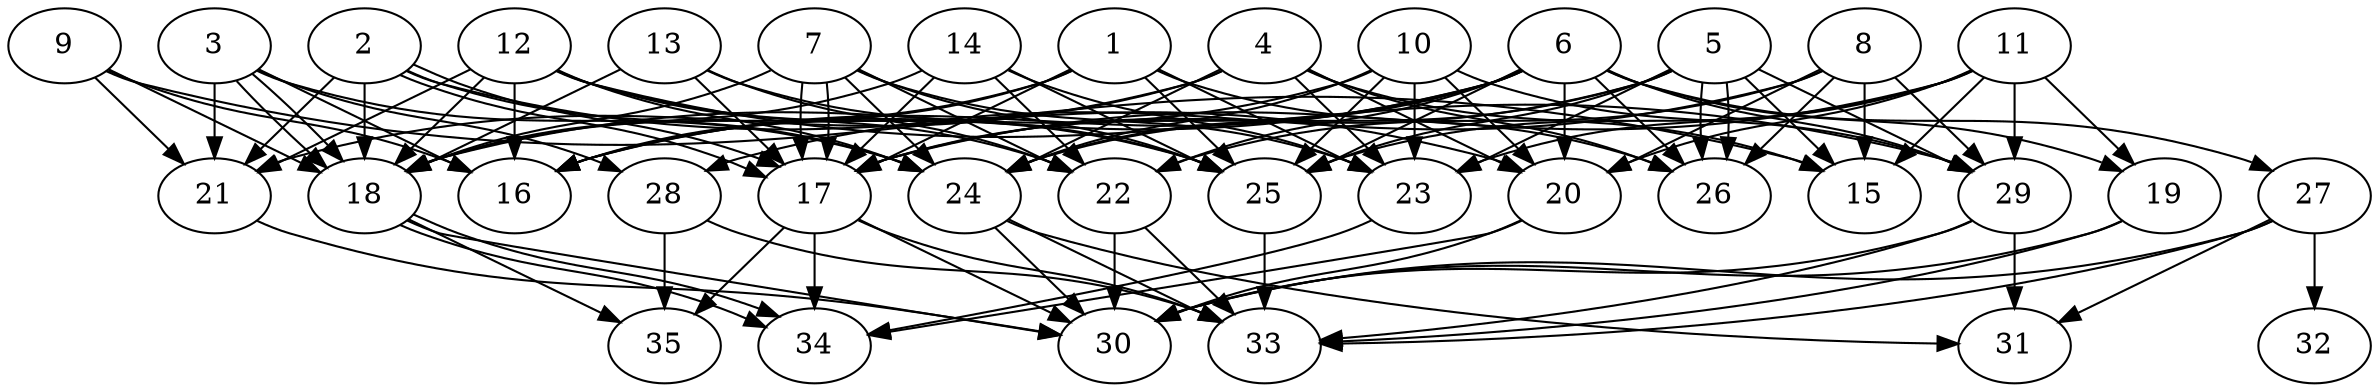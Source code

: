 // DAG automatically generated by daggen at Thu Oct  3 14:05:38 2019
// ./daggen --dot -n 35 --ccr 0.4 --fat 0.7 --regular 0.7 --density 0.7 --mindata 5242880 --maxdata 52428800 
digraph G {
  1 [size="128122880", alpha="0.18", expect_size="51249152"] 
  1 -> 16 [size ="51249152"]
  1 -> 17 [size ="51249152"]
  1 -> 18 [size ="51249152"]
  1 -> 23 [size ="51249152"]
  1 -> 25 [size ="51249152"]
  1 -> 26 [size ="51249152"]
  2 [size="42800640", alpha="0.17", expect_size="17120256"] 
  2 -> 17 [size ="17120256"]
  2 -> 17 [size ="17120256"]
  2 -> 18 [size ="17120256"]
  2 -> 20 [size ="17120256"]
  2 -> 21 [size ="17120256"]
  2 -> 24 [size ="17120256"]
  3 [size="129292800", alpha="0.12", expect_size="51717120"] 
  3 -> 16 [size ="51717120"]
  3 -> 18 [size ="51717120"]
  3 -> 18 [size ="51717120"]
  3 -> 21 [size ="51717120"]
  3 -> 24 [size ="51717120"]
  3 -> 28 [size ="51717120"]
  4 [size="75499520", alpha="0.09", expect_size="30199808"] 
  4 -> 15 [size ="30199808"]
  4 -> 16 [size ="30199808"]
  4 -> 20 [size ="30199808"]
  4 -> 21 [size ="30199808"]
  4 -> 23 [size ="30199808"]
  4 -> 24 [size ="30199808"]
  4 -> 26 [size ="30199808"]
  5 [size="85895680", alpha="0.20", expect_size="34358272"] 
  5 -> 15 [size ="34358272"]
  5 -> 17 [size ="34358272"]
  5 -> 23 [size ="34358272"]
  5 -> 24 [size ="34358272"]
  5 -> 25 [size ="34358272"]
  5 -> 26 [size ="34358272"]
  5 -> 26 [size ="34358272"]
  5 -> 29 [size ="34358272"]
  6 [size="44421120", alpha="0.04", expect_size="17768448"] 
  6 -> 16 [size ="17768448"]
  6 -> 17 [size ="17768448"]
  6 -> 18 [size ="17768448"]
  6 -> 19 [size ="17768448"]
  6 -> 20 [size ="17768448"]
  6 -> 22 [size ="17768448"]
  6 -> 24 [size ="17768448"]
  6 -> 25 [size ="17768448"]
  6 -> 26 [size ="17768448"]
  6 -> 27 [size ="17768448"]
  6 -> 29 [size ="17768448"]
  7 [size="74813440", alpha="0.09", expect_size="29925376"] 
  7 -> 17 [size ="29925376"]
  7 -> 17 [size ="29925376"]
  7 -> 18 [size ="29925376"]
  7 -> 22 [size ="29925376"]
  7 -> 23 [size ="29925376"]
  7 -> 24 [size ="29925376"]
  7 -> 25 [size ="29925376"]
  8 [size="37696000", alpha="0.17", expect_size="15078400"] 
  8 -> 15 [size ="15078400"]
  8 -> 20 [size ="15078400"]
  8 -> 22 [size ="15078400"]
  8 -> 26 [size ="15078400"]
  8 -> 28 [size ="15078400"]
  8 -> 29 [size ="15078400"]
  9 [size="34339840", alpha="0.18", expect_size="13735936"] 
  9 -> 15 [size ="13735936"]
  9 -> 16 [size ="13735936"]
  9 -> 18 [size ="13735936"]
  9 -> 21 [size ="13735936"]
  10 [size="47014400", alpha="0.18", expect_size="18805760"] 
  10 -> 16 [size ="18805760"]
  10 -> 20 [size ="18805760"]
  10 -> 23 [size ="18805760"]
  10 -> 24 [size ="18805760"]
  10 -> 25 [size ="18805760"]
  10 -> 29 [size ="18805760"]
  11 [size="38440960", alpha="0.07", expect_size="15376384"] 
  11 -> 15 [size ="15376384"]
  11 -> 17 [size ="15376384"]
  11 -> 19 [size ="15376384"]
  11 -> 20 [size ="15376384"]
  11 -> 23 [size ="15376384"]
  11 -> 25 [size ="15376384"]
  11 -> 29 [size ="15376384"]
  12 [size="29496320", alpha="0.01", expect_size="11798528"] 
  12 -> 16 [size ="11798528"]
  12 -> 18 [size ="11798528"]
  12 -> 21 [size ="11798528"]
  12 -> 22 [size ="11798528"]
  12 -> 24 [size ="11798528"]
  12 -> 25 [size ="11798528"]
  12 -> 29 [size ="11798528"]
  13 [size="13573120", alpha="0.12", expect_size="5429248"] 
  13 -> 17 [size ="5429248"]
  13 -> 18 [size ="5429248"]
  13 -> 22 [size ="5429248"]
  13 -> 25 [size ="5429248"]
  14 [size="82890240", alpha="0.13", expect_size="33156096"] 
  14 -> 17 [size ="33156096"]
  14 -> 18 [size ="33156096"]
  14 -> 22 [size ="33156096"]
  14 -> 23 [size ="33156096"]
  14 -> 25 [size ="33156096"]
  15 [size="17461760", alpha="0.18", expect_size="6984704"] 
  16 [size="16547840", alpha="0.11", expect_size="6619136"] 
  17 [size="38241280", alpha="0.07", expect_size="15296512"] 
  17 -> 30 [size ="15296512"]
  17 -> 33 [size ="15296512"]
  17 -> 34 [size ="15296512"]
  17 -> 35 [size ="15296512"]
  18 [size="92677120", alpha="0.03", expect_size="37070848"] 
  18 -> 30 [size ="37070848"]
  18 -> 34 [size ="37070848"]
  18 -> 34 [size ="37070848"]
  18 -> 35 [size ="37070848"]
  19 [size="73254400", alpha="0.00", expect_size="29301760"] 
  19 -> 30 [size ="29301760"]
  19 -> 33 [size ="29301760"]
  20 [size="64076800", alpha="0.14", expect_size="25630720"] 
  20 -> 30 [size ="25630720"]
  20 -> 34 [size ="25630720"]
  21 [size="51504640", alpha="0.07", expect_size="20601856"] 
  21 -> 30 [size ="20601856"]
  22 [size="92456960", alpha="0.05", expect_size="36982784"] 
  22 -> 30 [size ="36982784"]
  22 -> 33 [size ="36982784"]
  23 [size="101168640", alpha="0.03", expect_size="40467456"] 
  23 -> 34 [size ="40467456"]
  24 [size="54978560", alpha="0.12", expect_size="21991424"] 
  24 -> 30 [size ="21991424"]
  24 -> 31 [size ="21991424"]
  24 -> 33 [size ="21991424"]
  25 [size="16192000", alpha="0.13", expect_size="6476800"] 
  25 -> 33 [size ="6476800"]
  26 [size="123911680", alpha="0.19", expect_size="49564672"] 
  27 [size="72000000", alpha="0.16", expect_size="28800000"] 
  27 -> 30 [size ="28800000"]
  27 -> 31 [size ="28800000"]
  27 -> 32 [size ="28800000"]
  27 -> 33 [size ="28800000"]
  28 [size="110676480", alpha="0.16", expect_size="44270592"] 
  28 -> 33 [size ="44270592"]
  28 -> 35 [size ="44270592"]
  29 [size="128734720", alpha="0.01", expect_size="51493888"] 
  29 -> 30 [size ="51493888"]
  29 -> 31 [size ="51493888"]
  29 -> 33 [size ="51493888"]
  30 [size="129326080", alpha="0.11", expect_size="51730432"] 
  31 [size="92938240", alpha="0.05", expect_size="37175296"] 
  32 [size="16627200", alpha="0.03", expect_size="6650880"] 
  33 [size="48048640", alpha="0.00", expect_size="19219456"] 
  34 [size="67461120", alpha="0.09", expect_size="26984448"] 
  35 [size="19294720", alpha="0.19", expect_size="7717888"] 
}
